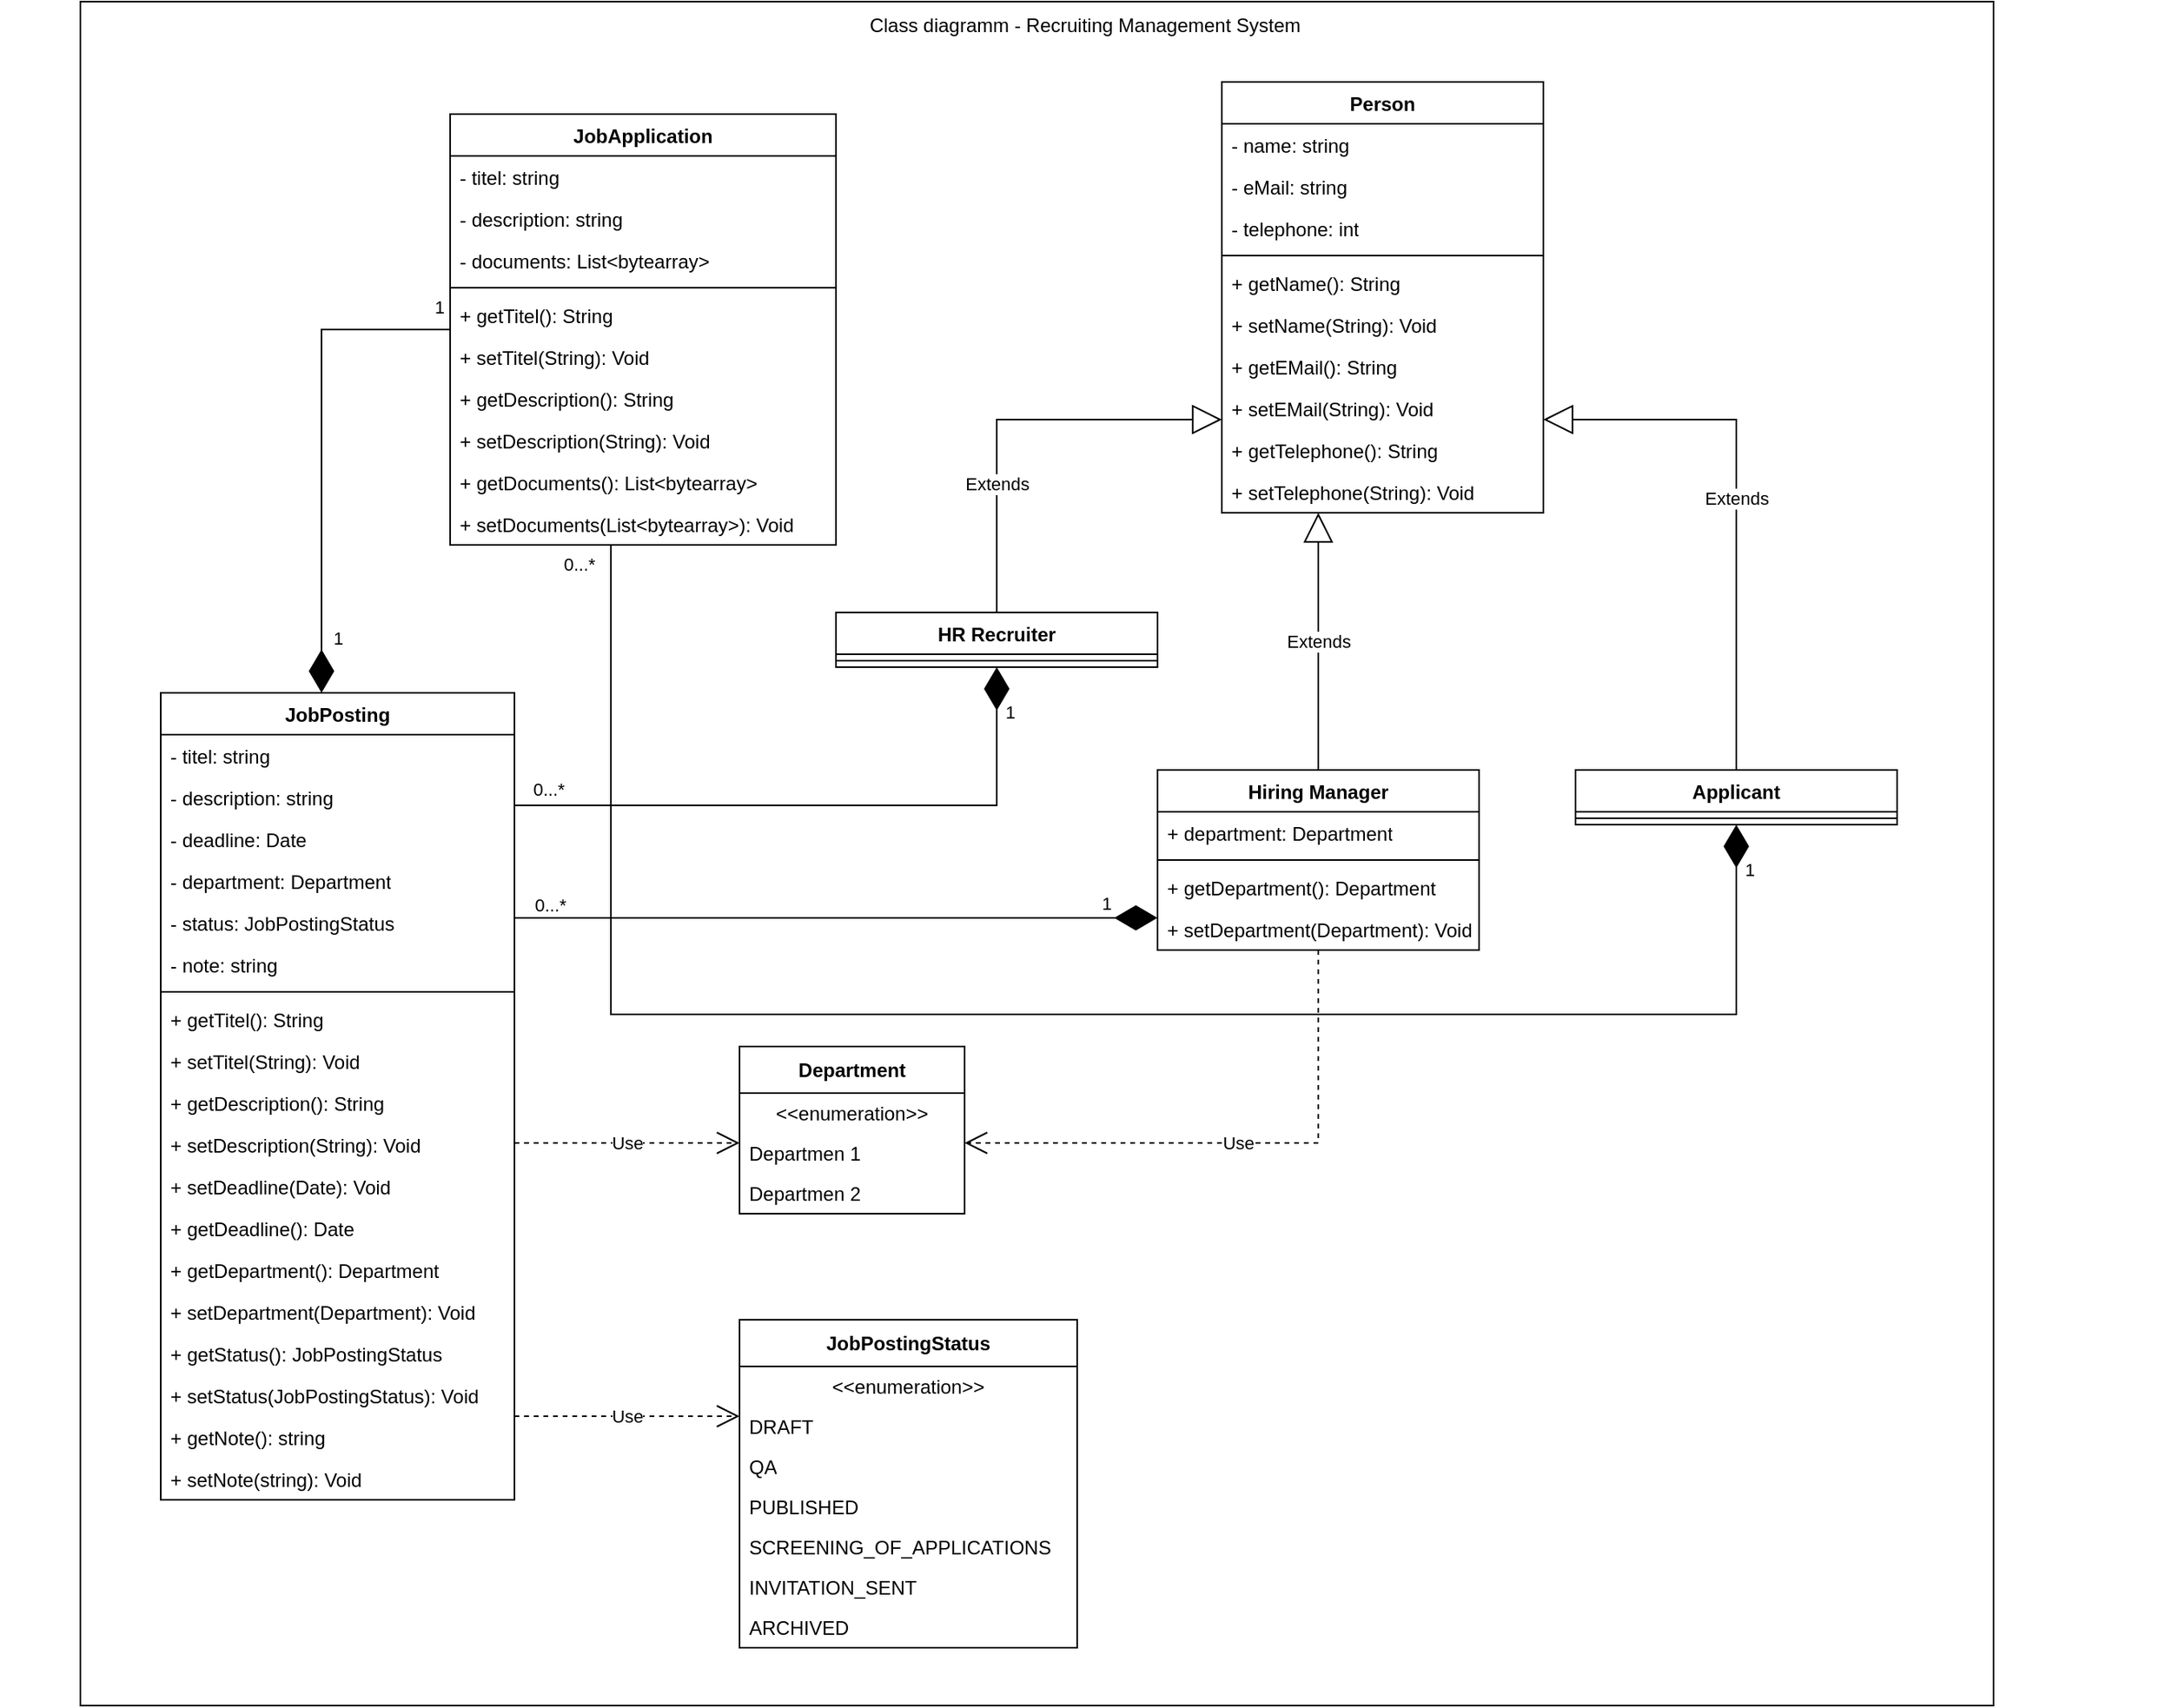 <mxfile version="26.2.2">
  <diagram name="Page-1" id="ZstSUzaG4R8C3Dj4YN9I">
    <mxGraphModel dx="1492" dy="802" grid="1" gridSize="10" guides="1" tooltips="1" connect="1" arrows="1" fold="1" page="1" pageScale="1" pageWidth="827" pageHeight="1169" math="0" shadow="0">
      <root>
        <mxCell id="0" />
        <mxCell id="1" parent="0" />
        <mxCell id="hgpdVAeGyUlOY-_fG9tA-1" value="" style="rounded=0;whiteSpace=wrap;html=1;" parent="1" vertex="1">
          <mxGeometry x="70" y="30" width="1190" height="1060" as="geometry" />
        </mxCell>
        <mxCell id="hgpdVAeGyUlOY-_fG9tA-2" value="Class diagramm - Recruiting Management System" style="text;html=1;align=center;verticalAlign=middle;whiteSpace=wrap;rounded=0;" parent="1" vertex="1">
          <mxGeometry x="20" y="30" width="1350" height="30" as="geometry" />
        </mxCell>
        <mxCell id="hgpdVAeGyUlOY-_fG9tA-3" value="JobPosting" style="swimlane;fontStyle=1;align=center;verticalAlign=top;childLayout=stackLayout;horizontal=1;startSize=26;horizontalStack=0;resizeParent=1;resizeParentMax=0;resizeLast=0;collapsible=1;marginBottom=0;whiteSpace=wrap;html=1;" parent="1" vertex="1">
          <mxGeometry x="120" y="460" width="220" height="502" as="geometry" />
        </mxCell>
        <mxCell id="hgpdVAeGyUlOY-_fG9tA-4" value="&lt;div&gt;- titel: string&lt;/div&gt;" style="text;strokeColor=none;fillColor=none;align=left;verticalAlign=top;spacingLeft=4;spacingRight=4;overflow=hidden;rotatable=0;points=[[0,0.5],[1,0.5]];portConstraint=eastwest;whiteSpace=wrap;html=1;" parent="hgpdVAeGyUlOY-_fG9tA-3" vertex="1">
          <mxGeometry y="26" width="220" height="26" as="geometry" />
        </mxCell>
        <mxCell id="hgpdVAeGyUlOY-_fG9tA-9" value="&lt;div&gt;- description: string&lt;/div&gt;" style="text;strokeColor=none;fillColor=none;align=left;verticalAlign=top;spacingLeft=4;spacingRight=4;overflow=hidden;rotatable=0;points=[[0,0.5],[1,0.5]];portConstraint=eastwest;whiteSpace=wrap;html=1;" parent="hgpdVAeGyUlOY-_fG9tA-3" vertex="1">
          <mxGeometry y="52" width="220" height="26" as="geometry" />
        </mxCell>
        <mxCell id="hgpdVAeGyUlOY-_fG9tA-90" value="&lt;div&gt;- deadline: Date&lt;/div&gt;" style="text;strokeColor=none;fillColor=none;align=left;verticalAlign=top;spacingLeft=4;spacingRight=4;overflow=hidden;rotatable=0;points=[[0,0.5],[1,0.5]];portConstraint=eastwest;whiteSpace=wrap;html=1;" parent="hgpdVAeGyUlOY-_fG9tA-3" vertex="1">
          <mxGeometry y="78" width="220" height="26" as="geometry" />
        </mxCell>
        <mxCell id="hgpdVAeGyUlOY-_fG9tA-55" value="&lt;div&gt;- department: Department&lt;/div&gt;" style="text;strokeColor=none;fillColor=none;align=left;verticalAlign=top;spacingLeft=4;spacingRight=4;overflow=hidden;rotatable=0;points=[[0,0.5],[1,0.5]];portConstraint=eastwest;whiteSpace=wrap;html=1;" parent="hgpdVAeGyUlOY-_fG9tA-3" vertex="1">
          <mxGeometry y="104" width="220" height="26" as="geometry" />
        </mxCell>
        <mxCell id="hgpdVAeGyUlOY-_fG9tA-91" value="&lt;div&gt;- status: JobPostingStatus&lt;/div&gt;" style="text;strokeColor=none;fillColor=none;align=left;verticalAlign=top;spacingLeft=4;spacingRight=4;overflow=hidden;rotatable=0;points=[[0,0.5],[1,0.5]];portConstraint=eastwest;whiteSpace=wrap;html=1;" parent="hgpdVAeGyUlOY-_fG9tA-3" vertex="1">
          <mxGeometry y="130" width="220" height="26" as="geometry" />
        </mxCell>
        <mxCell id="ZdY0S8lL--He6eKOkTfP-1" value="&lt;div&gt;- note: string&lt;/div&gt;" style="text;strokeColor=none;fillColor=none;align=left;verticalAlign=top;spacingLeft=4;spacingRight=4;overflow=hidden;rotatable=0;points=[[0,0.5],[1,0.5]];portConstraint=eastwest;whiteSpace=wrap;html=1;" vertex="1" parent="hgpdVAeGyUlOY-_fG9tA-3">
          <mxGeometry y="156" width="220" height="26" as="geometry" />
        </mxCell>
        <mxCell id="hgpdVAeGyUlOY-_fG9tA-5" value="" style="line;strokeWidth=1;fillColor=none;align=left;verticalAlign=middle;spacingTop=-1;spacingLeft=3;spacingRight=3;rotatable=0;labelPosition=right;points=[];portConstraint=eastwest;strokeColor=inherit;" parent="hgpdVAeGyUlOY-_fG9tA-3" vertex="1">
          <mxGeometry y="182" width="220" height="8" as="geometry" />
        </mxCell>
        <mxCell id="hgpdVAeGyUlOY-_fG9tA-6" value="+ getTitel(): String" style="text;strokeColor=none;fillColor=none;align=left;verticalAlign=top;spacingLeft=4;spacingRight=4;overflow=hidden;rotatable=0;points=[[0,0.5],[1,0.5]];portConstraint=eastwest;whiteSpace=wrap;html=1;" parent="hgpdVAeGyUlOY-_fG9tA-3" vertex="1">
          <mxGeometry y="190" width="220" height="26" as="geometry" />
        </mxCell>
        <mxCell id="hgpdVAeGyUlOY-_fG9tA-10" value="+ setTitel(String): Void" style="text;strokeColor=none;fillColor=none;align=left;verticalAlign=top;spacingLeft=4;spacingRight=4;overflow=hidden;rotatable=0;points=[[0,0.5],[1,0.5]];portConstraint=eastwest;whiteSpace=wrap;html=1;" parent="hgpdVAeGyUlOY-_fG9tA-3" vertex="1">
          <mxGeometry y="216" width="220" height="26" as="geometry" />
        </mxCell>
        <mxCell id="hgpdVAeGyUlOY-_fG9tA-11" value="+ getDescription(): String" style="text;strokeColor=none;fillColor=none;align=left;verticalAlign=top;spacingLeft=4;spacingRight=4;overflow=hidden;rotatable=0;points=[[0,0.5],[1,0.5]];portConstraint=eastwest;whiteSpace=wrap;html=1;" parent="hgpdVAeGyUlOY-_fG9tA-3" vertex="1">
          <mxGeometry y="242" width="220" height="26" as="geometry" />
        </mxCell>
        <mxCell id="hgpdVAeGyUlOY-_fG9tA-12" value="+ setDescription(String): Void" style="text;strokeColor=none;fillColor=none;align=left;verticalAlign=top;spacingLeft=4;spacingRight=4;overflow=hidden;rotatable=0;points=[[0,0.5],[1,0.5]];portConstraint=eastwest;whiteSpace=wrap;html=1;" parent="hgpdVAeGyUlOY-_fG9tA-3" vertex="1">
          <mxGeometry y="268" width="220" height="26" as="geometry" />
        </mxCell>
        <mxCell id="hgpdVAeGyUlOY-_fG9tA-92" value="+ setDeadline(Date): Void" style="text;strokeColor=none;fillColor=none;align=left;verticalAlign=top;spacingLeft=4;spacingRight=4;overflow=hidden;rotatable=0;points=[[0,0.5],[1,0.5]];portConstraint=eastwest;whiteSpace=wrap;html=1;" parent="hgpdVAeGyUlOY-_fG9tA-3" vertex="1">
          <mxGeometry y="294" width="220" height="26" as="geometry" />
        </mxCell>
        <mxCell id="hgpdVAeGyUlOY-_fG9tA-93" value="+ getDeadline(): Date" style="text;strokeColor=none;fillColor=none;align=left;verticalAlign=top;spacingLeft=4;spacingRight=4;overflow=hidden;rotatable=0;points=[[0,0.5],[1,0.5]];portConstraint=eastwest;whiteSpace=wrap;html=1;" parent="hgpdVAeGyUlOY-_fG9tA-3" vertex="1">
          <mxGeometry y="320" width="220" height="26" as="geometry" />
        </mxCell>
        <mxCell id="hgpdVAeGyUlOY-_fG9tA-89" value="+ getDepartment(): Department" style="text;strokeColor=none;fillColor=none;align=left;verticalAlign=top;spacingLeft=4;spacingRight=4;overflow=hidden;rotatable=0;points=[[0,0.5],[1,0.5]];portConstraint=eastwest;whiteSpace=wrap;html=1;" parent="hgpdVAeGyUlOY-_fG9tA-3" vertex="1">
          <mxGeometry y="346" width="220" height="26" as="geometry" />
        </mxCell>
        <mxCell id="hgpdVAeGyUlOY-_fG9tA-88" value="+ setDepartment(Department): Void" style="text;strokeColor=none;fillColor=none;align=left;verticalAlign=top;spacingLeft=4;spacingRight=4;overflow=hidden;rotatable=0;points=[[0,0.5],[1,0.5]];portConstraint=eastwest;whiteSpace=wrap;html=1;" parent="hgpdVAeGyUlOY-_fG9tA-3" vertex="1">
          <mxGeometry y="372" width="220" height="26" as="geometry" />
        </mxCell>
        <mxCell id="hgpdVAeGyUlOY-_fG9tA-104" value="+ getStatus(): JobPostingStatus" style="text;strokeColor=none;fillColor=none;align=left;verticalAlign=top;spacingLeft=4;spacingRight=4;overflow=hidden;rotatable=0;points=[[0,0.5],[1,0.5]];portConstraint=eastwest;whiteSpace=wrap;html=1;" parent="hgpdVAeGyUlOY-_fG9tA-3" vertex="1">
          <mxGeometry y="398" width="220" height="26" as="geometry" />
        </mxCell>
        <mxCell id="hgpdVAeGyUlOY-_fG9tA-103" value="+ setStatus(JobPostingStatus): Void" style="text;strokeColor=none;fillColor=none;align=left;verticalAlign=top;spacingLeft=4;spacingRight=4;overflow=hidden;rotatable=0;points=[[0,0.5],[1,0.5]];portConstraint=eastwest;whiteSpace=wrap;html=1;" parent="hgpdVAeGyUlOY-_fG9tA-3" vertex="1">
          <mxGeometry y="424" width="220" height="26" as="geometry" />
        </mxCell>
        <mxCell id="ZdY0S8lL--He6eKOkTfP-2" value="+ getNote(): string" style="text;strokeColor=none;fillColor=none;align=left;verticalAlign=top;spacingLeft=4;spacingRight=4;overflow=hidden;rotatable=0;points=[[0,0.5],[1,0.5]];portConstraint=eastwest;whiteSpace=wrap;html=1;" vertex="1" parent="hgpdVAeGyUlOY-_fG9tA-3">
          <mxGeometry y="450" width="220" height="26" as="geometry" />
        </mxCell>
        <mxCell id="ZdY0S8lL--He6eKOkTfP-3" value="+ setNote(string): Void" style="text;strokeColor=none;fillColor=none;align=left;verticalAlign=top;spacingLeft=4;spacingRight=4;overflow=hidden;rotatable=0;points=[[0,0.5],[1,0.5]];portConstraint=eastwest;whiteSpace=wrap;html=1;" vertex="1" parent="hgpdVAeGyUlOY-_fG9tA-3">
          <mxGeometry y="476" width="220" height="26" as="geometry" />
        </mxCell>
        <mxCell id="hgpdVAeGyUlOY-_fG9tA-13" value="HR Recruiter" style="swimlane;fontStyle=1;align=center;verticalAlign=top;childLayout=stackLayout;horizontal=1;startSize=26;horizontalStack=0;resizeParent=1;resizeParentMax=0;resizeLast=0;collapsible=1;marginBottom=0;whiteSpace=wrap;html=1;" parent="1" vertex="1">
          <mxGeometry x="540" y="410" width="200" height="34" as="geometry" />
        </mxCell>
        <mxCell id="hgpdVAeGyUlOY-_fG9tA-16" value="" style="line;strokeWidth=1;fillColor=none;align=left;verticalAlign=middle;spacingTop=-1;spacingLeft=3;spacingRight=3;rotatable=0;labelPosition=right;points=[];portConstraint=eastwest;strokeColor=inherit;" parent="hgpdVAeGyUlOY-_fG9tA-13" vertex="1">
          <mxGeometry y="26" width="200" height="8" as="geometry" />
        </mxCell>
        <mxCell id="hgpdVAeGyUlOY-_fG9tA-22" value="Hiring Manager" style="swimlane;fontStyle=1;align=center;verticalAlign=top;childLayout=stackLayout;horizontal=1;startSize=26;horizontalStack=0;resizeParent=1;resizeParentMax=0;resizeLast=0;collapsible=1;marginBottom=0;whiteSpace=wrap;html=1;" parent="1" vertex="1">
          <mxGeometry x="740" y="508" width="200" height="112" as="geometry" />
        </mxCell>
        <mxCell id="hgpdVAeGyUlOY-_fG9tA-23" value="&lt;div&gt;+&amp;nbsp;&lt;span class=&quot;rich-text-component css-1yjzpiw e1wnkr790&quot;&gt;department&lt;/span&gt;: Department&lt;/div&gt;" style="text;strokeColor=none;fillColor=none;align=left;verticalAlign=top;spacingLeft=4;spacingRight=4;overflow=hidden;rotatable=0;points=[[0,0.5],[1,0.5]];portConstraint=eastwest;whiteSpace=wrap;html=1;" parent="hgpdVAeGyUlOY-_fG9tA-22" vertex="1">
          <mxGeometry y="26" width="200" height="26" as="geometry" />
        </mxCell>
        <mxCell id="hgpdVAeGyUlOY-_fG9tA-24" value="" style="line;strokeWidth=1;fillColor=none;align=left;verticalAlign=middle;spacingTop=-1;spacingLeft=3;spacingRight=3;rotatable=0;labelPosition=right;points=[];portConstraint=eastwest;strokeColor=inherit;" parent="hgpdVAeGyUlOY-_fG9tA-22" vertex="1">
          <mxGeometry y="52" width="200" height="8" as="geometry" />
        </mxCell>
        <mxCell id="hgpdVAeGyUlOY-_fG9tA-25" value="+ getDepartment(): Department" style="text;strokeColor=none;fillColor=none;align=left;verticalAlign=top;spacingLeft=4;spacingRight=4;overflow=hidden;rotatable=0;points=[[0,0.5],[1,0.5]];portConstraint=eastwest;whiteSpace=wrap;html=1;" parent="hgpdVAeGyUlOY-_fG9tA-22" vertex="1">
          <mxGeometry y="60" width="200" height="26" as="geometry" />
        </mxCell>
        <mxCell id="hgpdVAeGyUlOY-_fG9tA-26" value="+ setDepartment(Department): Void" style="text;strokeColor=none;fillColor=none;align=left;verticalAlign=top;spacingLeft=4;spacingRight=4;overflow=hidden;rotatable=0;points=[[0,0.5],[1,0.5]];portConstraint=eastwest;whiteSpace=wrap;html=1;" parent="hgpdVAeGyUlOY-_fG9tA-22" vertex="1">
          <mxGeometry y="86" width="200" height="26" as="geometry" />
        </mxCell>
        <mxCell id="hgpdVAeGyUlOY-_fG9tA-27" value="&lt;div&gt;Applicant&lt;/div&gt;" style="swimlane;fontStyle=1;align=center;verticalAlign=top;childLayout=stackLayout;horizontal=1;startSize=26;horizontalStack=0;resizeParent=1;resizeParentMax=0;resizeLast=0;collapsible=1;marginBottom=0;whiteSpace=wrap;html=1;" parent="1" vertex="1">
          <mxGeometry x="1000" y="508" width="200" height="34" as="geometry" />
        </mxCell>
        <mxCell id="hgpdVAeGyUlOY-_fG9tA-29" value="" style="line;strokeWidth=1;fillColor=none;align=left;verticalAlign=middle;spacingTop=-1;spacingLeft=3;spacingRight=3;rotatable=0;labelPosition=right;points=[];portConstraint=eastwest;strokeColor=inherit;" parent="hgpdVAeGyUlOY-_fG9tA-27" vertex="1">
          <mxGeometry y="26" width="200" height="8" as="geometry" />
        </mxCell>
        <mxCell id="hgpdVAeGyUlOY-_fG9tA-32" value="Person" style="swimlane;fontStyle=1;align=center;verticalAlign=top;childLayout=stackLayout;horizontal=1;startSize=26;horizontalStack=0;resizeParent=1;resizeParentMax=0;resizeLast=0;collapsible=1;marginBottom=0;whiteSpace=wrap;html=1;" parent="1" vertex="1">
          <mxGeometry x="780" y="80" width="200" height="268" as="geometry" />
        </mxCell>
        <mxCell id="hgpdVAeGyUlOY-_fG9tA-33" value="- name: string" style="text;strokeColor=none;fillColor=none;align=left;verticalAlign=top;spacingLeft=4;spacingRight=4;overflow=hidden;rotatable=0;points=[[0,0.5],[1,0.5]];portConstraint=eastwest;whiteSpace=wrap;html=1;" parent="hgpdVAeGyUlOY-_fG9tA-32" vertex="1">
          <mxGeometry y="26" width="200" height="26" as="geometry" />
        </mxCell>
        <mxCell id="hgpdVAeGyUlOY-_fG9tA-42" value="&lt;div&gt;- eMail: string&lt;/div&gt;" style="text;strokeColor=none;fillColor=none;align=left;verticalAlign=top;spacingLeft=4;spacingRight=4;overflow=hidden;rotatable=0;points=[[0,0.5],[1,0.5]];portConstraint=eastwest;whiteSpace=wrap;html=1;" parent="hgpdVAeGyUlOY-_fG9tA-32" vertex="1">
          <mxGeometry y="52" width="200" height="26" as="geometry" />
        </mxCell>
        <mxCell id="hgpdVAeGyUlOY-_fG9tA-43" value="&lt;div&gt;- telephone: int&lt;/div&gt;" style="text;strokeColor=none;fillColor=none;align=left;verticalAlign=top;spacingLeft=4;spacingRight=4;overflow=hidden;rotatable=0;points=[[0,0.5],[1,0.5]];portConstraint=eastwest;whiteSpace=wrap;html=1;" parent="hgpdVAeGyUlOY-_fG9tA-32" vertex="1">
          <mxGeometry y="78" width="200" height="26" as="geometry" />
        </mxCell>
        <mxCell id="hgpdVAeGyUlOY-_fG9tA-34" value="" style="line;strokeWidth=1;fillColor=none;align=left;verticalAlign=middle;spacingTop=-1;spacingLeft=3;spacingRight=3;rotatable=0;labelPosition=right;points=[];portConstraint=eastwest;strokeColor=inherit;" parent="hgpdVAeGyUlOY-_fG9tA-32" vertex="1">
          <mxGeometry y="104" width="200" height="8" as="geometry" />
        </mxCell>
        <mxCell id="hgpdVAeGyUlOY-_fG9tA-35" value="+ getName(): String" style="text;strokeColor=none;fillColor=none;align=left;verticalAlign=top;spacingLeft=4;spacingRight=4;overflow=hidden;rotatable=0;points=[[0,0.5],[1,0.5]];portConstraint=eastwest;whiteSpace=wrap;html=1;" parent="hgpdVAeGyUlOY-_fG9tA-32" vertex="1">
          <mxGeometry y="112" width="200" height="26" as="geometry" />
        </mxCell>
        <mxCell id="hgpdVAeGyUlOY-_fG9tA-36" value="+ setName(String): Void" style="text;strokeColor=none;fillColor=none;align=left;verticalAlign=top;spacingLeft=4;spacingRight=4;overflow=hidden;rotatable=0;points=[[0,0.5],[1,0.5]];portConstraint=eastwest;whiteSpace=wrap;html=1;" parent="hgpdVAeGyUlOY-_fG9tA-32" vertex="1">
          <mxGeometry y="138" width="200" height="26" as="geometry" />
        </mxCell>
        <mxCell id="hgpdVAeGyUlOY-_fG9tA-48" value="+ getEMail(): String" style="text;strokeColor=none;fillColor=none;align=left;verticalAlign=top;spacingLeft=4;spacingRight=4;overflow=hidden;rotatable=0;points=[[0,0.5],[1,0.5]];portConstraint=eastwest;whiteSpace=wrap;html=1;" parent="hgpdVAeGyUlOY-_fG9tA-32" vertex="1">
          <mxGeometry y="164" width="200" height="26" as="geometry" />
        </mxCell>
        <mxCell id="hgpdVAeGyUlOY-_fG9tA-44" value="+ setEMail(String): Void" style="text;strokeColor=none;fillColor=none;align=left;verticalAlign=top;spacingLeft=4;spacingRight=4;overflow=hidden;rotatable=0;points=[[0,0.5],[1,0.5]];portConstraint=eastwest;whiteSpace=wrap;html=1;" parent="hgpdVAeGyUlOY-_fG9tA-32" vertex="1">
          <mxGeometry y="190" width="200" height="26" as="geometry" />
        </mxCell>
        <mxCell id="hgpdVAeGyUlOY-_fG9tA-46" value="+ getTelephone(): String" style="text;strokeColor=none;fillColor=none;align=left;verticalAlign=top;spacingLeft=4;spacingRight=4;overflow=hidden;rotatable=0;points=[[0,0.5],[1,0.5]];portConstraint=eastwest;whiteSpace=wrap;html=1;" parent="hgpdVAeGyUlOY-_fG9tA-32" vertex="1">
          <mxGeometry y="216" width="200" height="26" as="geometry" />
        </mxCell>
        <mxCell id="hgpdVAeGyUlOY-_fG9tA-45" value="+ setTelephone(String): Void" style="text;strokeColor=none;fillColor=none;align=left;verticalAlign=top;spacingLeft=4;spacingRight=4;overflow=hidden;rotatable=0;points=[[0,0.5],[1,0.5]];portConstraint=eastwest;whiteSpace=wrap;html=1;" parent="hgpdVAeGyUlOY-_fG9tA-32" vertex="1">
          <mxGeometry y="242" width="200" height="26" as="geometry" />
        </mxCell>
        <mxCell id="hgpdVAeGyUlOY-_fG9tA-39" value="Extends" style="endArrow=block;endSize=16;endFill=0;html=1;rounded=0;edgeStyle=orthogonalEdgeStyle;" parent="1" source="hgpdVAeGyUlOY-_fG9tA-13" target="hgpdVAeGyUlOY-_fG9tA-32" edge="1">
          <mxGeometry x="-0.385" width="160" relative="1" as="geometry">
            <mxPoint x="550" y="410" as="sourcePoint" />
            <mxPoint x="710" y="410" as="targetPoint" />
            <Array as="points">
              <mxPoint x="640" y="290" />
            </Array>
            <mxPoint as="offset" />
          </mxGeometry>
        </mxCell>
        <mxCell id="hgpdVAeGyUlOY-_fG9tA-40" value="Extends" style="endArrow=block;endSize=16;endFill=0;html=1;rounded=0;edgeStyle=orthogonalEdgeStyle;" parent="1" source="hgpdVAeGyUlOY-_fG9tA-22" target="hgpdVAeGyUlOY-_fG9tA-32" edge="1">
          <mxGeometry width="160" relative="1" as="geometry">
            <mxPoint x="550" y="410" as="sourcePoint" />
            <mxPoint x="710" y="410" as="targetPoint" />
            <Array as="points">
              <mxPoint x="840" y="390" />
              <mxPoint x="840" y="390" />
            </Array>
          </mxGeometry>
        </mxCell>
        <mxCell id="hgpdVAeGyUlOY-_fG9tA-41" value="Extends" style="endArrow=block;endSize=16;endFill=0;html=1;rounded=0;edgeStyle=orthogonalEdgeStyle;" parent="1" source="hgpdVAeGyUlOY-_fG9tA-27" target="hgpdVAeGyUlOY-_fG9tA-32" edge="1">
          <mxGeometry width="160" relative="1" as="geometry">
            <mxPoint x="550" y="410" as="sourcePoint" />
            <mxPoint x="710" y="410" as="targetPoint" />
            <Array as="points">
              <mxPoint x="1100" y="290" />
            </Array>
          </mxGeometry>
        </mxCell>
        <mxCell id="hgpdVAeGyUlOY-_fG9tA-49" value="&lt;span class=&quot;rich-text-component css-1yjzpiw e1wnkr790&quot;&gt;Department&lt;/span&gt;" style="swimlane;fontStyle=1;align=center;verticalAlign=middle;childLayout=stackLayout;horizontal=1;startSize=29;horizontalStack=0;resizeParent=1;resizeParentMax=0;resizeLast=0;collapsible=0;marginBottom=0;html=1;whiteSpace=wrap;" parent="1" vertex="1">
          <mxGeometry x="480" y="680" width="140" height="104" as="geometry" />
        </mxCell>
        <mxCell id="hgpdVAeGyUlOY-_fG9tA-50" value="&amp;lt;&amp;lt;enumeration&amp;gt;&amp;gt;" style="text;html=1;strokeColor=none;fillColor=none;align=center;verticalAlign=middle;spacingLeft=4;spacingRight=4;overflow=hidden;rotatable=0;points=[[0,0.5],[1,0.5]];portConstraint=eastwest;whiteSpace=wrap;" parent="hgpdVAeGyUlOY-_fG9tA-49" vertex="1">
          <mxGeometry y="29" width="140" height="25" as="geometry" />
        </mxCell>
        <mxCell id="hgpdVAeGyUlOY-_fG9tA-51" value="&lt;div&gt;Departmen 1&lt;/div&gt;" style="text;html=1;strokeColor=none;fillColor=none;align=left;verticalAlign=middle;spacingLeft=4;spacingRight=4;overflow=hidden;rotatable=0;points=[[0,0.5],[1,0.5]];portConstraint=eastwest;whiteSpace=wrap;" parent="hgpdVAeGyUlOY-_fG9tA-49" vertex="1">
          <mxGeometry y="54" width="140" height="25" as="geometry" />
        </mxCell>
        <mxCell id="hgpdVAeGyUlOY-_fG9tA-52" value="&lt;div&gt;Departmen 2&lt;/div&gt;" style="text;html=1;strokeColor=none;fillColor=none;align=left;verticalAlign=middle;spacingLeft=4;spacingRight=4;overflow=hidden;rotatable=0;points=[[0,0.5],[1,0.5]];portConstraint=eastwest;whiteSpace=wrap;" parent="hgpdVAeGyUlOY-_fG9tA-49" vertex="1">
          <mxGeometry y="79" width="140" height="25" as="geometry" />
        </mxCell>
        <mxCell id="hgpdVAeGyUlOY-_fG9tA-53" value="Use" style="endArrow=open;endSize=12;dashed=1;html=1;rounded=0;edgeStyle=orthogonalEdgeStyle;" parent="1" source="hgpdVAeGyUlOY-_fG9tA-22" target="hgpdVAeGyUlOY-_fG9tA-49" edge="1">
          <mxGeometry width="160" relative="1" as="geometry">
            <mxPoint x="550" y="390" as="sourcePoint" />
            <mxPoint x="710" y="390" as="targetPoint" />
            <Array as="points">
              <mxPoint x="840" y="740" />
            </Array>
          </mxGeometry>
        </mxCell>
        <mxCell id="hgpdVAeGyUlOY-_fG9tA-54" value="Use" style="endArrow=open;endSize=12;dashed=1;html=1;rounded=0;edgeStyle=orthogonalEdgeStyle;" parent="1" source="hgpdVAeGyUlOY-_fG9tA-3" target="hgpdVAeGyUlOY-_fG9tA-49" edge="1">
          <mxGeometry width="160" relative="1" as="geometry">
            <mxPoint x="890" y="532" as="sourcePoint" />
            <mxPoint x="570" y="610" as="targetPoint" />
            <Array as="points">
              <mxPoint x="400" y="740" />
              <mxPoint x="400" y="740" />
            </Array>
          </mxGeometry>
        </mxCell>
        <mxCell id="hgpdVAeGyUlOY-_fG9tA-56" value="" style="endArrow=diamondThin;endFill=1;endSize=24;html=1;rounded=0;edgeStyle=orthogonalEdgeStyle;" parent="1" source="hgpdVAeGyUlOY-_fG9tA-3" target="hgpdVAeGyUlOY-_fG9tA-13" edge="1">
          <mxGeometry width="160" relative="1" as="geometry">
            <mxPoint x="550" y="440" as="sourcePoint" />
            <mxPoint x="710" y="440" as="targetPoint" />
            <Array as="points">
              <mxPoint x="640" y="530" />
            </Array>
          </mxGeometry>
        </mxCell>
        <mxCell id="hgpdVAeGyUlOY-_fG9tA-60" value="1" style="edgeLabel;html=1;align=center;verticalAlign=middle;resizable=0;points=[];" parent="hgpdVAeGyUlOY-_fG9tA-56" vertex="1" connectable="0">
          <mxGeometry x="0.853" y="1" relative="1" as="geometry">
            <mxPoint x="9" y="-1" as="offset" />
          </mxGeometry>
        </mxCell>
        <mxCell id="hgpdVAeGyUlOY-_fG9tA-61" value="0...*" style="edgeLabel;html=1;align=center;verticalAlign=middle;resizable=0;points=[];" parent="hgpdVAeGyUlOY-_fG9tA-56" vertex="1" connectable="0">
          <mxGeometry x="-0.903" y="-2" relative="1" as="geometry">
            <mxPoint x="2" y="-12" as="offset" />
          </mxGeometry>
        </mxCell>
        <mxCell id="hgpdVAeGyUlOY-_fG9tA-57" value="" style="endArrow=diamondThin;endFill=1;endSize=24;html=1;rounded=0;edgeStyle=orthogonalEdgeStyle;" parent="1" source="hgpdVAeGyUlOY-_fG9tA-3" target="hgpdVAeGyUlOY-_fG9tA-22" edge="1">
          <mxGeometry width="160" relative="1" as="geometry">
            <mxPoint x="550" y="440" as="sourcePoint" />
            <mxPoint x="710" y="440" as="targetPoint" />
            <Array as="points">
              <mxPoint x="530" y="600" />
              <mxPoint x="530" y="600" />
            </Array>
          </mxGeometry>
        </mxCell>
        <mxCell id="hgpdVAeGyUlOY-_fG9tA-62" value="0...*" style="edgeLabel;html=1;align=center;verticalAlign=middle;resizable=0;points=[];" parent="hgpdVAeGyUlOY-_fG9tA-57" vertex="1" connectable="0">
          <mxGeometry x="-0.934" y="1" relative="1" as="geometry">
            <mxPoint x="9" y="-7" as="offset" />
          </mxGeometry>
        </mxCell>
        <mxCell id="hgpdVAeGyUlOY-_fG9tA-63" value="1" style="edgeLabel;html=1;align=center;verticalAlign=middle;resizable=0;points=[];" parent="hgpdVAeGyUlOY-_fG9tA-57" vertex="1" connectable="0">
          <mxGeometry x="0.909" relative="1" as="geometry">
            <mxPoint x="-14" y="-9" as="offset" />
          </mxGeometry>
        </mxCell>
        <mxCell id="hgpdVAeGyUlOY-_fG9tA-68" value="JobApplication" style="swimlane;fontStyle=1;align=center;verticalAlign=top;childLayout=stackLayout;horizontal=1;startSize=26;horizontalStack=0;resizeParent=1;resizeParentMax=0;resizeLast=0;collapsible=1;marginBottom=0;whiteSpace=wrap;html=1;" parent="1" vertex="1">
          <mxGeometry x="300" y="100" width="240" height="268" as="geometry" />
        </mxCell>
        <mxCell id="hgpdVAeGyUlOY-_fG9tA-69" value="&lt;div&gt;- titel: string&lt;/div&gt;" style="text;strokeColor=none;fillColor=none;align=left;verticalAlign=top;spacingLeft=4;spacingRight=4;overflow=hidden;rotatable=0;points=[[0,0.5],[1,0.5]];portConstraint=eastwest;whiteSpace=wrap;html=1;" parent="hgpdVAeGyUlOY-_fG9tA-68" vertex="1">
          <mxGeometry y="26" width="240" height="26" as="geometry" />
        </mxCell>
        <mxCell id="hgpdVAeGyUlOY-_fG9tA-70" value="&lt;div&gt;- description: string&lt;/div&gt;" style="text;strokeColor=none;fillColor=none;align=left;verticalAlign=top;spacingLeft=4;spacingRight=4;overflow=hidden;rotatable=0;points=[[0,0.5],[1,0.5]];portConstraint=eastwest;whiteSpace=wrap;html=1;" parent="hgpdVAeGyUlOY-_fG9tA-68" vertex="1">
          <mxGeometry y="52" width="240" height="26" as="geometry" />
        </mxCell>
        <mxCell id="hgpdVAeGyUlOY-_fG9tA-71" value="&lt;div&gt;- documents: List&amp;lt;bytearray&amp;gt;&lt;/div&gt;" style="text;strokeColor=none;fillColor=none;align=left;verticalAlign=top;spacingLeft=4;spacingRight=4;overflow=hidden;rotatable=0;points=[[0,0.5],[1,0.5]];portConstraint=eastwest;whiteSpace=wrap;html=1;" parent="hgpdVAeGyUlOY-_fG9tA-68" vertex="1">
          <mxGeometry y="78" width="240" height="26" as="geometry" />
        </mxCell>
        <mxCell id="hgpdVAeGyUlOY-_fG9tA-72" value="" style="line;strokeWidth=1;fillColor=none;align=left;verticalAlign=middle;spacingTop=-1;spacingLeft=3;spacingRight=3;rotatable=0;labelPosition=right;points=[];portConstraint=eastwest;strokeColor=inherit;" parent="hgpdVAeGyUlOY-_fG9tA-68" vertex="1">
          <mxGeometry y="104" width="240" height="8" as="geometry" />
        </mxCell>
        <mxCell id="hgpdVAeGyUlOY-_fG9tA-73" value="+ getTitel(): String" style="text;strokeColor=none;fillColor=none;align=left;verticalAlign=top;spacingLeft=4;spacingRight=4;overflow=hidden;rotatable=0;points=[[0,0.5],[1,0.5]];portConstraint=eastwest;whiteSpace=wrap;html=1;" parent="hgpdVAeGyUlOY-_fG9tA-68" vertex="1">
          <mxGeometry y="112" width="240" height="26" as="geometry" />
        </mxCell>
        <mxCell id="hgpdVAeGyUlOY-_fG9tA-74" value="+ setTitel(String): Void" style="text;strokeColor=none;fillColor=none;align=left;verticalAlign=top;spacingLeft=4;spacingRight=4;overflow=hidden;rotatable=0;points=[[0,0.5],[1,0.5]];portConstraint=eastwest;whiteSpace=wrap;html=1;" parent="hgpdVAeGyUlOY-_fG9tA-68" vertex="1">
          <mxGeometry y="138" width="240" height="26" as="geometry" />
        </mxCell>
        <mxCell id="hgpdVAeGyUlOY-_fG9tA-75" value="+ getDescription(): String" style="text;strokeColor=none;fillColor=none;align=left;verticalAlign=top;spacingLeft=4;spacingRight=4;overflow=hidden;rotatable=0;points=[[0,0.5],[1,0.5]];portConstraint=eastwest;whiteSpace=wrap;html=1;" parent="hgpdVAeGyUlOY-_fG9tA-68" vertex="1">
          <mxGeometry y="164" width="240" height="26" as="geometry" />
        </mxCell>
        <mxCell id="hgpdVAeGyUlOY-_fG9tA-76" value="+ setDescription(String): Void" style="text;strokeColor=none;fillColor=none;align=left;verticalAlign=top;spacingLeft=4;spacingRight=4;overflow=hidden;rotatable=0;points=[[0,0.5],[1,0.5]];portConstraint=eastwest;whiteSpace=wrap;html=1;" parent="hgpdVAeGyUlOY-_fG9tA-68" vertex="1">
          <mxGeometry y="190" width="240" height="26" as="geometry" />
        </mxCell>
        <mxCell id="hgpdVAeGyUlOY-_fG9tA-78" value="+ getDocuments(): List&amp;lt;bytearray&amp;gt;" style="text;strokeColor=none;fillColor=none;align=left;verticalAlign=top;spacingLeft=4;spacingRight=4;overflow=hidden;rotatable=0;points=[[0,0.5],[1,0.5]];portConstraint=eastwest;whiteSpace=wrap;html=1;" parent="hgpdVAeGyUlOY-_fG9tA-68" vertex="1">
          <mxGeometry y="216" width="240" height="26" as="geometry" />
        </mxCell>
        <mxCell id="hgpdVAeGyUlOY-_fG9tA-77" value="+ setDocuments(List&amp;lt;bytearray&amp;gt;): Void" style="text;strokeColor=none;fillColor=none;align=left;verticalAlign=top;spacingLeft=4;spacingRight=4;overflow=hidden;rotatable=0;points=[[0,0.5],[1,0.5]];portConstraint=eastwest;whiteSpace=wrap;html=1;" parent="hgpdVAeGyUlOY-_fG9tA-68" vertex="1">
          <mxGeometry y="242" width="240" height="26" as="geometry" />
        </mxCell>
        <mxCell id="hgpdVAeGyUlOY-_fG9tA-79" value="" style="endArrow=diamondThin;endFill=1;endSize=24;html=1;rounded=0;edgeStyle=orthogonalEdgeStyle;" parent="1" source="hgpdVAeGyUlOY-_fG9tA-68" target="hgpdVAeGyUlOY-_fG9tA-3" edge="1">
          <mxGeometry width="160" relative="1" as="geometry">
            <mxPoint x="380" y="240" as="sourcePoint" />
            <mxPoint x="580" y="420" as="targetPoint" />
            <Array as="points">
              <mxPoint x="220" y="234" />
            </Array>
          </mxGeometry>
        </mxCell>
        <mxCell id="hgpdVAeGyUlOY-_fG9tA-80" value="1" style="edgeLabel;html=1;align=center;verticalAlign=middle;resizable=0;points=[];" parent="hgpdVAeGyUlOY-_fG9tA-79" vertex="1" connectable="0">
          <mxGeometry x="0.853" y="1" relative="1" as="geometry">
            <mxPoint x="9" y="-12" as="offset" />
          </mxGeometry>
        </mxCell>
        <mxCell id="hgpdVAeGyUlOY-_fG9tA-81" value="1" style="edgeLabel;html=1;align=center;verticalAlign=middle;resizable=0;points=[];" parent="hgpdVAeGyUlOY-_fG9tA-79" vertex="1" connectable="0">
          <mxGeometry x="-0.903" y="-2" relative="1" as="geometry">
            <mxPoint x="8" y="-12" as="offset" />
          </mxGeometry>
        </mxCell>
        <mxCell id="hgpdVAeGyUlOY-_fG9tA-85" value="" style="endArrow=diamondThin;endFill=1;endSize=24;html=1;rounded=0;edgeStyle=orthogonalEdgeStyle;" parent="1" source="hgpdVAeGyUlOY-_fG9tA-68" target="hgpdVAeGyUlOY-_fG9tA-27" edge="1">
          <mxGeometry width="160" relative="1" as="geometry">
            <mxPoint x="330" y="540" as="sourcePoint" />
            <mxPoint x="610" y="454" as="targetPoint" />
            <Array as="points">
              <mxPoint x="400" y="660" />
              <mxPoint x="1100" y="660" />
            </Array>
          </mxGeometry>
        </mxCell>
        <mxCell id="hgpdVAeGyUlOY-_fG9tA-86" value="1" style="edgeLabel;html=1;align=center;verticalAlign=middle;resizable=0;points=[];" parent="hgpdVAeGyUlOY-_fG9tA-85" vertex="1" connectable="0">
          <mxGeometry x="0.853" y="1" relative="1" as="geometry">
            <mxPoint x="9" y="-54" as="offset" />
          </mxGeometry>
        </mxCell>
        <mxCell id="hgpdVAeGyUlOY-_fG9tA-87" value="0...*" style="edgeLabel;html=1;align=center;verticalAlign=middle;resizable=0;points=[];" parent="hgpdVAeGyUlOY-_fG9tA-85" vertex="1" connectable="0">
          <mxGeometry x="-0.903" y="-2" relative="1" as="geometry">
            <mxPoint x="-18" y="-42" as="offset" />
          </mxGeometry>
        </mxCell>
        <mxCell id="hgpdVAeGyUlOY-_fG9tA-94" value="JobPostingStatus" style="swimlane;fontStyle=1;align=center;verticalAlign=middle;childLayout=stackLayout;horizontal=1;startSize=29;horizontalStack=0;resizeParent=1;resizeParentMax=0;resizeLast=0;collapsible=0;marginBottom=0;html=1;whiteSpace=wrap;" parent="1" vertex="1">
          <mxGeometry x="480" y="850" width="210" height="204" as="geometry" />
        </mxCell>
        <mxCell id="hgpdVAeGyUlOY-_fG9tA-95" value="&amp;lt;&amp;lt;enumeration&amp;gt;&amp;gt;" style="text;html=1;strokeColor=none;fillColor=none;align=center;verticalAlign=middle;spacingLeft=4;spacingRight=4;overflow=hidden;rotatable=0;points=[[0,0.5],[1,0.5]];portConstraint=eastwest;whiteSpace=wrap;" parent="hgpdVAeGyUlOY-_fG9tA-94" vertex="1">
          <mxGeometry y="29" width="210" height="25" as="geometry" />
        </mxCell>
        <mxCell id="hgpdVAeGyUlOY-_fG9tA-96" value="DRAFT" style="text;html=1;strokeColor=none;fillColor=none;align=left;verticalAlign=middle;spacingLeft=4;spacingRight=4;overflow=hidden;rotatable=0;points=[[0,0.5],[1,0.5]];portConstraint=eastwest;whiteSpace=wrap;" parent="hgpdVAeGyUlOY-_fG9tA-94" vertex="1">
          <mxGeometry y="54" width="210" height="25" as="geometry" />
        </mxCell>
        <mxCell id="hgpdVAeGyUlOY-_fG9tA-97" value="QA" style="text;html=1;strokeColor=none;fillColor=none;align=left;verticalAlign=middle;spacingLeft=4;spacingRight=4;overflow=hidden;rotatable=0;points=[[0,0.5],[1,0.5]];portConstraint=eastwest;whiteSpace=wrap;" parent="hgpdVAeGyUlOY-_fG9tA-94" vertex="1">
          <mxGeometry y="79" width="210" height="25" as="geometry" />
        </mxCell>
        <mxCell id="hgpdVAeGyUlOY-_fG9tA-98" value="PUBLISHED" style="text;html=1;strokeColor=none;fillColor=none;align=left;verticalAlign=middle;spacingLeft=4;spacingRight=4;overflow=hidden;rotatable=0;points=[[0,0.5],[1,0.5]];portConstraint=eastwest;whiteSpace=wrap;" parent="hgpdVAeGyUlOY-_fG9tA-94" vertex="1">
          <mxGeometry y="104" width="210" height="25" as="geometry" />
        </mxCell>
        <mxCell id="hgpdVAeGyUlOY-_fG9tA-99" value="SCREENING_OF_APPLICATIONS" style="text;html=1;strokeColor=none;fillColor=none;align=left;verticalAlign=middle;spacingLeft=4;spacingRight=4;overflow=hidden;rotatable=0;points=[[0,0.5],[1,0.5]];portConstraint=eastwest;whiteSpace=wrap;" parent="hgpdVAeGyUlOY-_fG9tA-94" vertex="1">
          <mxGeometry y="129" width="210" height="25" as="geometry" />
        </mxCell>
        <mxCell id="hgpdVAeGyUlOY-_fG9tA-100" value="INVITATION_SENT" style="text;html=1;strokeColor=none;fillColor=none;align=left;verticalAlign=middle;spacingLeft=4;spacingRight=4;overflow=hidden;rotatable=0;points=[[0,0.5],[1,0.5]];portConstraint=eastwest;whiteSpace=wrap;" parent="hgpdVAeGyUlOY-_fG9tA-94" vertex="1">
          <mxGeometry y="154" width="210" height="25" as="geometry" />
        </mxCell>
        <mxCell id="hgpdVAeGyUlOY-_fG9tA-101" value="ARCHIVED" style="text;html=1;strokeColor=none;fillColor=none;align=left;verticalAlign=middle;spacingLeft=4;spacingRight=4;overflow=hidden;rotatable=0;points=[[0,0.5],[1,0.5]];portConstraint=eastwest;whiteSpace=wrap;" parent="hgpdVAeGyUlOY-_fG9tA-94" vertex="1">
          <mxGeometry y="179" width="210" height="25" as="geometry" />
        </mxCell>
        <mxCell id="hgpdVAeGyUlOY-_fG9tA-102" value="Use" style="endArrow=open;endSize=12;dashed=1;html=1;rounded=0;edgeStyle=orthogonalEdgeStyle;" parent="1" source="hgpdVAeGyUlOY-_fG9tA-3" target="hgpdVAeGyUlOY-_fG9tA-94" edge="1">
          <mxGeometry width="160" relative="1" as="geometry">
            <mxPoint x="330" y="750" as="sourcePoint" />
            <mxPoint x="490" y="750" as="targetPoint" />
            <Array as="points">
              <mxPoint x="400" y="910" />
              <mxPoint x="400" y="910" />
            </Array>
          </mxGeometry>
        </mxCell>
      </root>
    </mxGraphModel>
  </diagram>
</mxfile>
